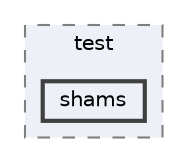 digraph "shams"
{
 // INTERACTIVE_SVG=YES
 // LATEX_PDF_SIZE
  bgcolor="transparent";
  edge [fontname=Helvetica,fontsize=10,labelfontname=Helvetica,labelfontsize=10];
  node [fontname=Helvetica,fontsize=10,shape=box,height=0.2,width=0.4];
  compound=true
  subgraph clusterdir_c139346ace66bef177df94ed99baddb2 {
    graph [ bgcolor="#edf0f7", pencolor="grey50", label="test", fontname=Helvetica,fontsize=10 style="filled,dashed", URL="dir_c139346ace66bef177df94ed99baddb2.html",tooltip=""]
  dir_ee49ce0d38d1d1b584eda904ff906648 [label="shams", fillcolor="#edf0f7", color="grey25", style="filled,bold", URL="dir_ee49ce0d38d1d1b584eda904ff906648.html",tooltip=""];
  }
}
